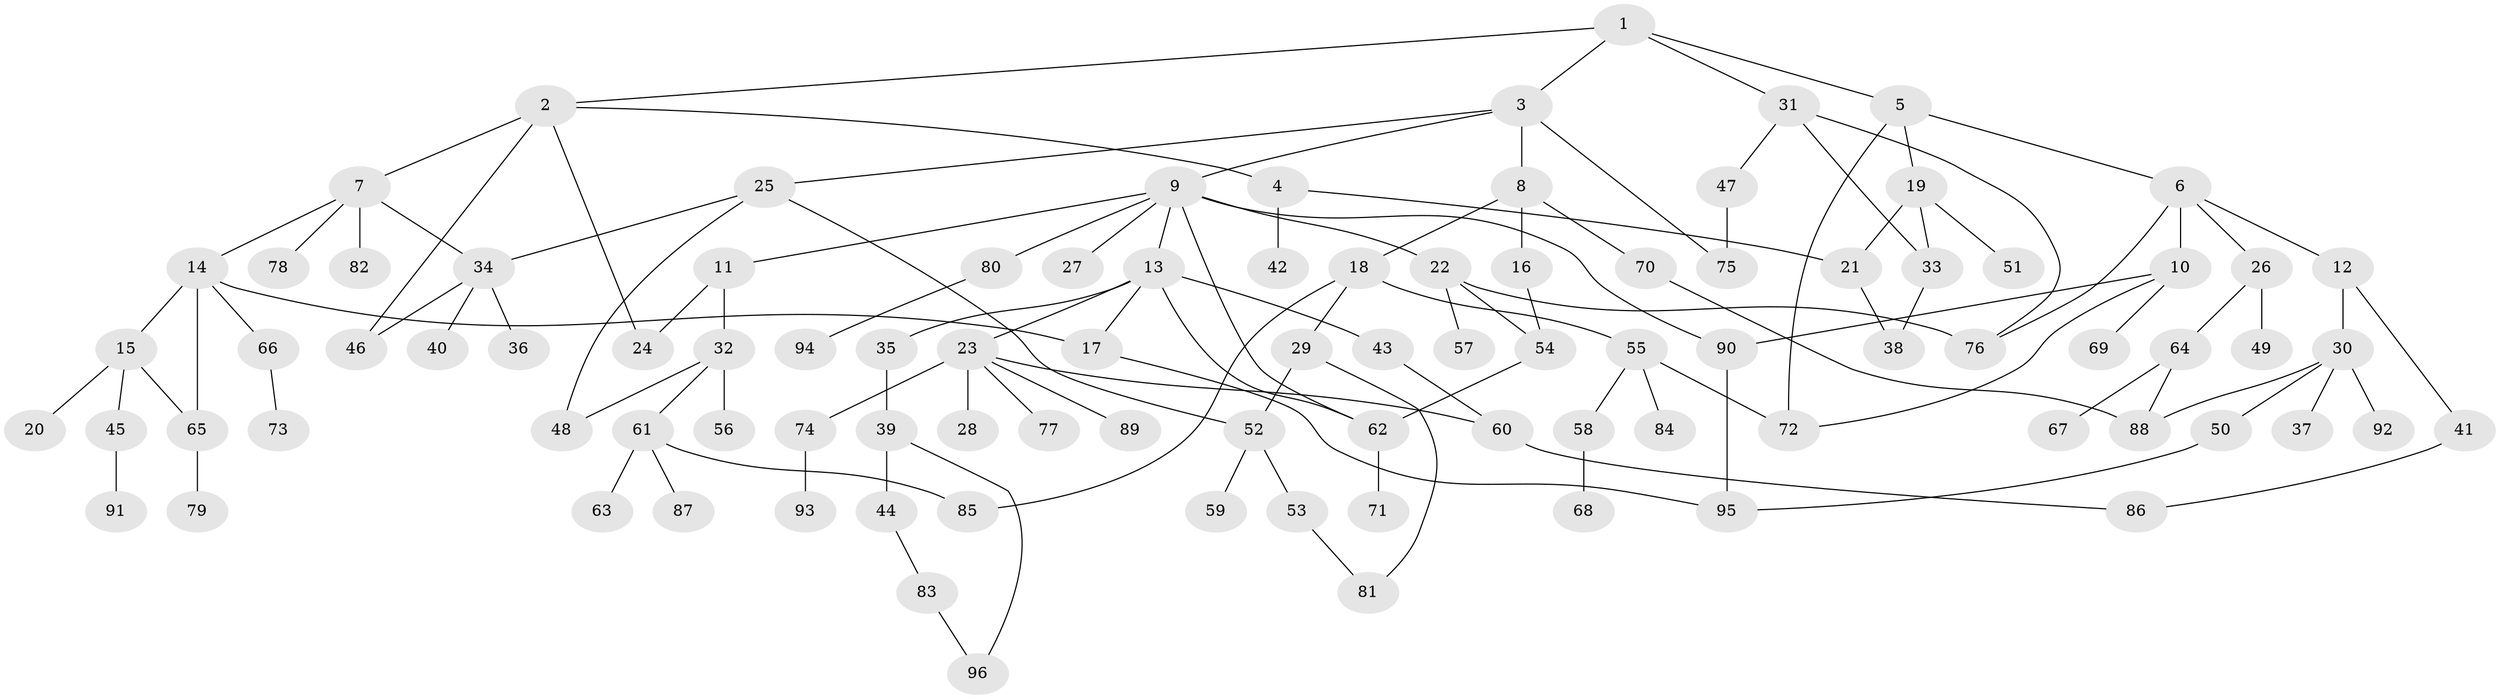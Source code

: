// coarse degree distribution, {6: 0.0967741935483871, 5: 0.11290322580645161, 11: 0.016129032258064516, 2: 0.1774193548387097, 4: 0.08064516129032258, 3: 0.14516129032258066, 1: 0.3709677419354839}
// Generated by graph-tools (version 1.1) at 2025/23/03/03/25 07:23:33]
// undirected, 96 vertices, 123 edges
graph export_dot {
graph [start="1"]
  node [color=gray90,style=filled];
  1;
  2;
  3;
  4;
  5;
  6;
  7;
  8;
  9;
  10;
  11;
  12;
  13;
  14;
  15;
  16;
  17;
  18;
  19;
  20;
  21;
  22;
  23;
  24;
  25;
  26;
  27;
  28;
  29;
  30;
  31;
  32;
  33;
  34;
  35;
  36;
  37;
  38;
  39;
  40;
  41;
  42;
  43;
  44;
  45;
  46;
  47;
  48;
  49;
  50;
  51;
  52;
  53;
  54;
  55;
  56;
  57;
  58;
  59;
  60;
  61;
  62;
  63;
  64;
  65;
  66;
  67;
  68;
  69;
  70;
  71;
  72;
  73;
  74;
  75;
  76;
  77;
  78;
  79;
  80;
  81;
  82;
  83;
  84;
  85;
  86;
  87;
  88;
  89;
  90;
  91;
  92;
  93;
  94;
  95;
  96;
  1 -- 2;
  1 -- 3;
  1 -- 5;
  1 -- 31;
  2 -- 4;
  2 -- 7;
  2 -- 46;
  2 -- 24;
  3 -- 8;
  3 -- 9;
  3 -- 25;
  3 -- 75;
  4 -- 42;
  4 -- 21;
  5 -- 6;
  5 -- 19;
  5 -- 72;
  6 -- 10;
  6 -- 12;
  6 -- 26;
  6 -- 76;
  7 -- 14;
  7 -- 78;
  7 -- 82;
  7 -- 34;
  8 -- 16;
  8 -- 18;
  8 -- 70;
  9 -- 11;
  9 -- 13;
  9 -- 22;
  9 -- 27;
  9 -- 80;
  9 -- 62;
  9 -- 90;
  10 -- 69;
  10 -- 72;
  10 -- 90;
  11 -- 24;
  11 -- 32;
  12 -- 30;
  12 -- 41;
  13 -- 17;
  13 -- 23;
  13 -- 35;
  13 -- 43;
  13 -- 62;
  14 -- 15;
  14 -- 66;
  14 -- 17;
  14 -- 65;
  15 -- 20;
  15 -- 45;
  15 -- 65;
  16 -- 54;
  17 -- 95;
  18 -- 29;
  18 -- 55;
  18 -- 85;
  19 -- 21;
  19 -- 51;
  19 -- 33;
  21 -- 38;
  22 -- 54;
  22 -- 57;
  22 -- 76;
  23 -- 28;
  23 -- 60;
  23 -- 74;
  23 -- 77;
  23 -- 89;
  25 -- 34;
  25 -- 52;
  25 -- 48;
  26 -- 49;
  26 -- 64;
  29 -- 52;
  29 -- 81;
  30 -- 37;
  30 -- 50;
  30 -- 92;
  30 -- 88;
  31 -- 33;
  31 -- 47;
  31 -- 76;
  32 -- 48;
  32 -- 56;
  32 -- 61;
  33 -- 38;
  34 -- 36;
  34 -- 40;
  34 -- 46;
  35 -- 39;
  39 -- 44;
  39 -- 96;
  41 -- 86;
  43 -- 60;
  44 -- 83;
  45 -- 91;
  47 -- 75;
  50 -- 95;
  52 -- 53;
  52 -- 59;
  53 -- 81;
  54 -- 62;
  55 -- 58;
  55 -- 84;
  55 -- 72;
  58 -- 68;
  60 -- 86;
  61 -- 63;
  61 -- 87;
  61 -- 85;
  62 -- 71;
  64 -- 67;
  64 -- 88;
  65 -- 79;
  66 -- 73;
  70 -- 88;
  74 -- 93;
  80 -- 94;
  83 -- 96;
  90 -- 95;
}
